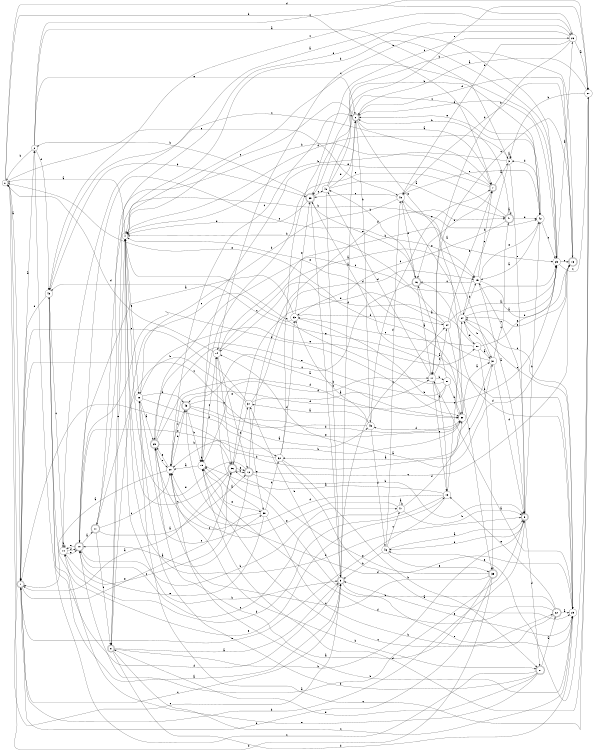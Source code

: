 digraph n42_1 {
__start0 [label="" shape="none"];

rankdir=LR;
size="8,5";

s0 [style="filled", color="black", fillcolor="white" shape="circle", label="0"];
s1 [style="rounded,filled", color="black", fillcolor="white" shape="doublecircle", label="1"];
s2 [style="filled", color="black", fillcolor="white" shape="circle", label="2"];
s3 [style="filled", color="black", fillcolor="white" shape="circle", label="3"];
s4 [style="filled", color="black", fillcolor="white" shape="circle", label="4"];
s5 [style="rounded,filled", color="black", fillcolor="white" shape="doublecircle", label="5"];
s6 [style="rounded,filled", color="black", fillcolor="white" shape="doublecircle", label="6"];
s7 [style="rounded,filled", color="black", fillcolor="white" shape="doublecircle", label="7"];
s8 [style="rounded,filled", color="black", fillcolor="white" shape="doublecircle", label="8"];
s9 [style="rounded,filled", color="black", fillcolor="white" shape="doublecircle", label="9"];
s10 [style="rounded,filled", color="black", fillcolor="white" shape="doublecircle", label="10"];
s11 [style="rounded,filled", color="black", fillcolor="white" shape="doublecircle", label="11"];
s12 [style="rounded,filled", color="black", fillcolor="white" shape="doublecircle", label="12"];
s13 [style="rounded,filled", color="black", fillcolor="white" shape="doublecircle", label="13"];
s14 [style="filled", color="black", fillcolor="white" shape="circle", label="14"];
s15 [style="filled", color="black", fillcolor="white" shape="circle", label="15"];
s16 [style="rounded,filled", color="black", fillcolor="white" shape="doublecircle", label="16"];
s17 [style="filled", color="black", fillcolor="white" shape="circle", label="17"];
s18 [style="filled", color="black", fillcolor="white" shape="circle", label="18"];
s19 [style="filled", color="black", fillcolor="white" shape="circle", label="19"];
s20 [style="filled", color="black", fillcolor="white" shape="circle", label="20"];
s21 [style="rounded,filled", color="black", fillcolor="white" shape="doublecircle", label="21"];
s22 [style="rounded,filled", color="black", fillcolor="white" shape="doublecircle", label="22"];
s23 [style="filled", color="black", fillcolor="white" shape="circle", label="23"];
s24 [style="filled", color="black", fillcolor="white" shape="circle", label="24"];
s25 [style="filled", color="black", fillcolor="white" shape="circle", label="25"];
s26 [style="filled", color="black", fillcolor="white" shape="circle", label="26"];
s27 [style="filled", color="black", fillcolor="white" shape="circle", label="27"];
s28 [style="filled", color="black", fillcolor="white" shape="circle", label="28"];
s29 [style="rounded,filled", color="black", fillcolor="white" shape="doublecircle", label="29"];
s30 [style="filled", color="black", fillcolor="white" shape="circle", label="30"];
s31 [style="filled", color="black", fillcolor="white" shape="circle", label="31"];
s32 [style="filled", color="black", fillcolor="white" shape="circle", label="32"];
s33 [style="filled", color="black", fillcolor="white" shape="circle", label="33"];
s34 [style="filled", color="black", fillcolor="white" shape="circle", label="34"];
s35 [style="rounded,filled", color="black", fillcolor="white" shape="doublecircle", label="35"];
s36 [style="rounded,filled", color="black", fillcolor="white" shape="doublecircle", label="36"];
s37 [style="filled", color="black", fillcolor="white" shape="circle", label="37"];
s38 [style="filled", color="black", fillcolor="white" shape="circle", label="38"];
s39 [style="rounded,filled", color="black", fillcolor="white" shape="doublecircle", label="39"];
s40 [style="filled", color="black", fillcolor="white" shape="circle", label="40"];
s41 [style="rounded,filled", color="black", fillcolor="white" shape="doublecircle", label="41"];
s42 [style="filled", color="black", fillcolor="white" shape="circle", label="42"];
s43 [style="filled", color="black", fillcolor="white" shape="circle", label="43"];
s44 [style="filled", color="black", fillcolor="white" shape="circle", label="44"];
s45 [style="filled", color="black", fillcolor="white" shape="circle", label="45"];
s46 [style="filled", color="black", fillcolor="white" shape="circle", label="46"];
s47 [style="filled", color="black", fillcolor="white" shape="circle", label="47"];
s48 [style="filled", color="black", fillcolor="white" shape="circle", label="48"];
s49 [style="rounded,filled", color="black", fillcolor="white" shape="doublecircle", label="49"];
s50 [style="filled", color="black", fillcolor="white" shape="circle", label="50"];
s51 [style="filled", color="black", fillcolor="white" shape="circle", label="51"];
s0 -> s1 [label="a"];
s0 -> s7 [label="b"];
s0 -> s5 [label="c"];
s0 -> s26 [label="d"];
s0 -> s48 [label="e"];
s1 -> s2 [label="a"];
s1 -> s9 [label="b"];
s1 -> s5 [label="c"];
s1 -> s31 [label="d"];
s1 -> s36 [label="e"];
s2 -> s3 [label="a"];
s2 -> s0 [label="b"];
s2 -> s27 [label="c"];
s2 -> s43 [label="d"];
s2 -> s6 [label="e"];
s3 -> s3 [label="a"];
s3 -> s4 [label="b"];
s3 -> s24 [label="c"];
s3 -> s4 [label="d"];
s3 -> s9 [label="e"];
s4 -> s0 [label="a"];
s4 -> s5 [label="b"];
s4 -> s25 [label="c"];
s4 -> s9 [label="d"];
s4 -> s28 [label="e"];
s5 -> s6 [label="a"];
s5 -> s37 [label="b"];
s5 -> s34 [label="c"];
s5 -> s43 [label="d"];
s5 -> s23 [label="e"];
s6 -> s7 [label="a"];
s6 -> s45 [label="b"];
s6 -> s4 [label="c"];
s6 -> s13 [label="d"];
s6 -> s30 [label="e"];
s7 -> s3 [label="a"];
s7 -> s8 [label="b"];
s7 -> s43 [label="c"];
s7 -> s16 [label="d"];
s7 -> s19 [label="e"];
s8 -> s5 [label="a"];
s8 -> s9 [label="b"];
s8 -> s23 [label="c"];
s8 -> s23 [label="d"];
s8 -> s4 [label="e"];
s9 -> s10 [label="a"];
s9 -> s42 [label="b"];
s9 -> s15 [label="c"];
s9 -> s21 [label="d"];
s9 -> s46 [label="e"];
s10 -> s11 [label="a"];
s10 -> s47 [label="b"];
s10 -> s15 [label="c"];
s10 -> s30 [label="d"];
s10 -> s44 [label="e"];
s11 -> s12 [label="a"];
s11 -> s42 [label="b"];
s11 -> s20 [label="c"];
s11 -> s8 [label="d"];
s11 -> s26 [label="e"];
s12 -> s10 [label="a"];
s12 -> s9 [label="b"];
s12 -> s13 [label="c"];
s12 -> s41 [label="d"];
s12 -> s4 [label="e"];
s13 -> s14 [label="a"];
s13 -> s39 [label="b"];
s13 -> s17 [label="c"];
s13 -> s48 [label="d"];
s13 -> s24 [label="e"];
s14 -> s15 [label="a"];
s14 -> s25 [label="b"];
s14 -> s36 [label="c"];
s14 -> s0 [label="d"];
s14 -> s12 [label="e"];
s15 -> s9 [label="a"];
s15 -> s13 [label="b"];
s15 -> s16 [label="c"];
s15 -> s7 [label="d"];
s15 -> s42 [label="e"];
s16 -> s17 [label="a"];
s16 -> s40 [label="b"];
s16 -> s49 [label="c"];
s16 -> s23 [label="d"];
s16 -> s39 [label="e"];
s17 -> s18 [label="a"];
s17 -> s51 [label="b"];
s17 -> s34 [label="c"];
s17 -> s40 [label="d"];
s17 -> s18 [label="e"];
s18 -> s19 [label="a"];
s18 -> s44 [label="b"];
s18 -> s24 [label="c"];
s18 -> s20 [label="d"];
s18 -> s1 [label="e"];
s19 -> s20 [label="a"];
s19 -> s19 [label="b"];
s19 -> s14 [label="c"];
s19 -> s17 [label="d"];
s19 -> s38 [label="e"];
s20 -> s1 [label="a"];
s20 -> s21 [label="b"];
s20 -> s6 [label="c"];
s20 -> s49 [label="d"];
s20 -> s29 [label="e"];
s21 -> s22 [label="a"];
s21 -> s28 [label="b"];
s21 -> s2 [label="c"];
s21 -> s8 [label="d"];
s21 -> s44 [label="e"];
s22 -> s23 [label="a"];
s22 -> s14 [label="b"];
s22 -> s19 [label="c"];
s22 -> s19 [label="d"];
s22 -> s18 [label="e"];
s23 -> s17 [label="a"];
s23 -> s20 [label="b"];
s23 -> s24 [label="c"];
s23 -> s49 [label="d"];
s23 -> s5 [label="e"];
s24 -> s25 [label="a"];
s24 -> s15 [label="b"];
s24 -> s23 [label="c"];
s24 -> s50 [label="d"];
s24 -> s48 [label="e"];
s25 -> s26 [label="a"];
s25 -> s4 [label="b"];
s25 -> s27 [label="c"];
s25 -> s6 [label="d"];
s25 -> s13 [label="e"];
s26 -> s27 [label="a"];
s26 -> s17 [label="b"];
s26 -> s43 [label="c"];
s26 -> s48 [label="d"];
s26 -> s14 [label="e"];
s27 -> s6 [label="a"];
s27 -> s3 [label="b"];
s27 -> s28 [label="c"];
s27 -> s19 [label="d"];
s27 -> s46 [label="e"];
s28 -> s29 [label="a"];
s28 -> s49 [label="b"];
s28 -> s38 [label="c"];
s28 -> s32 [label="d"];
s28 -> s50 [label="e"];
s29 -> s30 [label="a"];
s29 -> s36 [label="b"];
s29 -> s25 [label="c"];
s29 -> s30 [label="d"];
s29 -> s20 [label="e"];
s30 -> s31 [label="a"];
s30 -> s20 [label="b"];
s30 -> s43 [label="c"];
s30 -> s45 [label="d"];
s30 -> s0 [label="e"];
s31 -> s32 [label="a"];
s31 -> s24 [label="b"];
s31 -> s41 [label="c"];
s31 -> s9 [label="d"];
s31 -> s4 [label="e"];
s32 -> s23 [label="a"];
s32 -> s21 [label="b"];
s32 -> s26 [label="c"];
s32 -> s33 [label="d"];
s32 -> s10 [label="e"];
s33 -> s10 [label="a"];
s33 -> s25 [label="b"];
s33 -> s8 [label="c"];
s33 -> s34 [label="d"];
s33 -> s39 [label="e"];
s34 -> s25 [label="a"];
s34 -> s4 [label="b"];
s34 -> s35 [label="c"];
s34 -> s36 [label="d"];
s34 -> s7 [label="e"];
s35 -> s29 [label="a"];
s35 -> s1 [label="b"];
s35 -> s29 [label="c"];
s35 -> s0 [label="d"];
s35 -> s36 [label="e"];
s36 -> s1 [label="a"];
s36 -> s12 [label="b"];
s36 -> s4 [label="c"];
s36 -> s37 [label="d"];
s36 -> s12 [label="e"];
s37 -> s17 [label="a"];
s37 -> s11 [label="b"];
s37 -> s1 [label="c"];
s37 -> s15 [label="d"];
s37 -> s38 [label="e"];
s38 -> s19 [label="a"];
s38 -> s22 [label="b"];
s38 -> s29 [label="c"];
s38 -> s32 [label="d"];
s38 -> s10 [label="e"];
s39 -> s23 [label="a"];
s39 -> s2 [label="b"];
s39 -> s40 [label="c"];
s39 -> s4 [label="d"];
s39 -> s5 [label="e"];
s40 -> s41 [label="a"];
s40 -> s5 [label="b"];
s40 -> s42 [label="c"];
s40 -> s6 [label="d"];
s40 -> s27 [label="e"];
s41 -> s41 [label="a"];
s41 -> s6 [label="b"];
s41 -> s33 [label="c"];
s41 -> s42 [label="d"];
s41 -> s19 [label="e"];
s42 -> s15 [label="a"];
s42 -> s39 [label="b"];
s42 -> s25 [label="c"];
s42 -> s3 [label="d"];
s42 -> s6 [label="e"];
s43 -> s5 [label="a"];
s43 -> s39 [label="b"];
s43 -> s44 [label="c"];
s43 -> s1 [label="d"];
s43 -> s18 [label="e"];
s44 -> s25 [label="a"];
s44 -> s44 [label="b"];
s44 -> s36 [label="c"];
s44 -> s10 [label="d"];
s44 -> s10 [label="e"];
s45 -> s37 [label="a"];
s45 -> s33 [label="b"];
s45 -> s1 [label="c"];
s45 -> s46 [label="d"];
s45 -> s7 [label="e"];
s46 -> s9 [label="a"];
s46 -> s5 [label="b"];
s46 -> s47 [label="c"];
s46 -> s48 [label="d"];
s46 -> s35 [label="e"];
s47 -> s47 [label="a"];
s47 -> s9 [label="b"];
s47 -> s10 [label="c"];
s47 -> s30 [label="d"];
s47 -> s20 [label="e"];
s48 -> s31 [label="a"];
s48 -> s28 [label="b"];
s48 -> s39 [label="c"];
s48 -> s16 [label="d"];
s48 -> s42 [label="e"];
s49 -> s45 [label="a"];
s49 -> s19 [label="b"];
s49 -> s20 [label="c"];
s49 -> s30 [label="d"];
s49 -> s30 [label="e"];
s50 -> s31 [label="a"];
s50 -> s35 [label="b"];
s50 -> s33 [label="c"];
s50 -> s14 [label="d"];
s50 -> s25 [label="e"];
s51 -> s16 [label="a"];
s51 -> s30 [label="b"];
s51 -> s4 [label="c"];
s51 -> s20 [label="d"];
s51 -> s29 [label="e"];

}